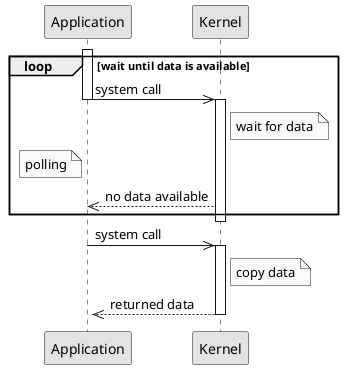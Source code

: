 @startuml
skinparam monochrome true
skinparam shadowing false
    activate Application
    loop wait until data is available
        Application->>Kernel: system call
        deactivate Application
        activate Kernel
        Note right of Kernel: wait for data
        Note left of Application: polling
        Kernel-->>Application: no data available
    end
    deactivate Kernel
    activate Application
    Application->>Kernel: system call
    deactivate Application
    activate Kernel
    Note right of Kernel: copy data
    Kernel-->>Application: returned data
    deactivate Kernel
    activate Application
    deactivate Application
@enduml